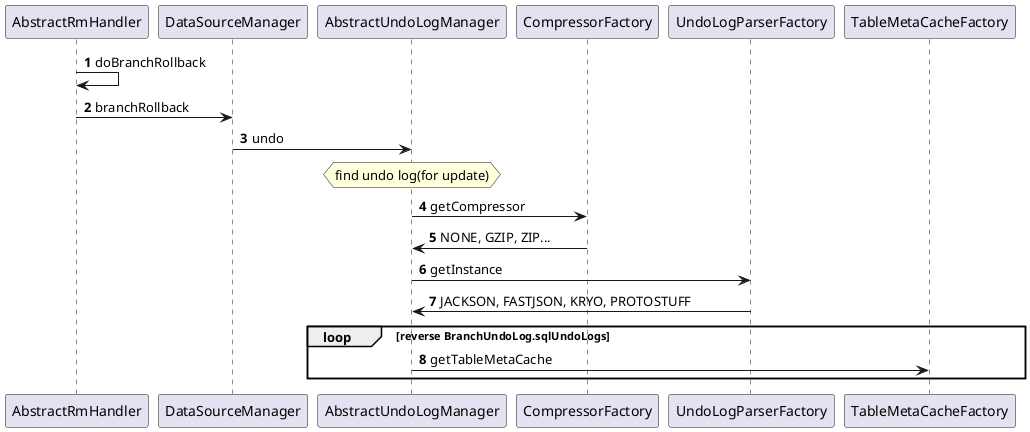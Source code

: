 @startuml
'https://plantuml.com/sequence-diagram

autonumber

AbstractRmHandler -> AbstractRmHandler: doBranchRollback
AbstractRmHandler -> DataSourceManager: branchRollback
DataSourceManager -> AbstractUndoLogManager: undo
hnote over AbstractUndoLogManager: find undo log(for update)
AbstractUndoLogManager -> CompressorFactory: getCompressor
CompressorFactory -> AbstractUndoLogManager:NONE, GZIP, ZIP...
AbstractUndoLogManager -> UndoLogParserFactory: getInstance
UndoLogParserFactory -> AbstractUndoLogManager: JACKSON, FASTJSON, KRYO, PROTOSTUFF
    loop reverse BranchUndoLog.sqlUndoLogs
        AbstractUndoLogManager -> TableMetaCacheFactory: getTableMetaCache
    end
@enduml